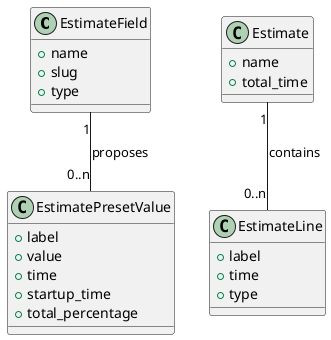 @startuml Estimate calculator

class EstimateField {
  +name
  +slug
  +type
}

class EstimatePresetValue {
  +label
  +value
  +time
  +startup_time
  +total_percentage
}

class Estimate {
  +name
  +total_time
}

class EstimateLine {
  +label
  +time
  +type
}

Estimate "1" -- "0..n" EstimateLine : contains
EstimateField "1" -- "0..n" EstimatePresetValue : proposes

@enduml